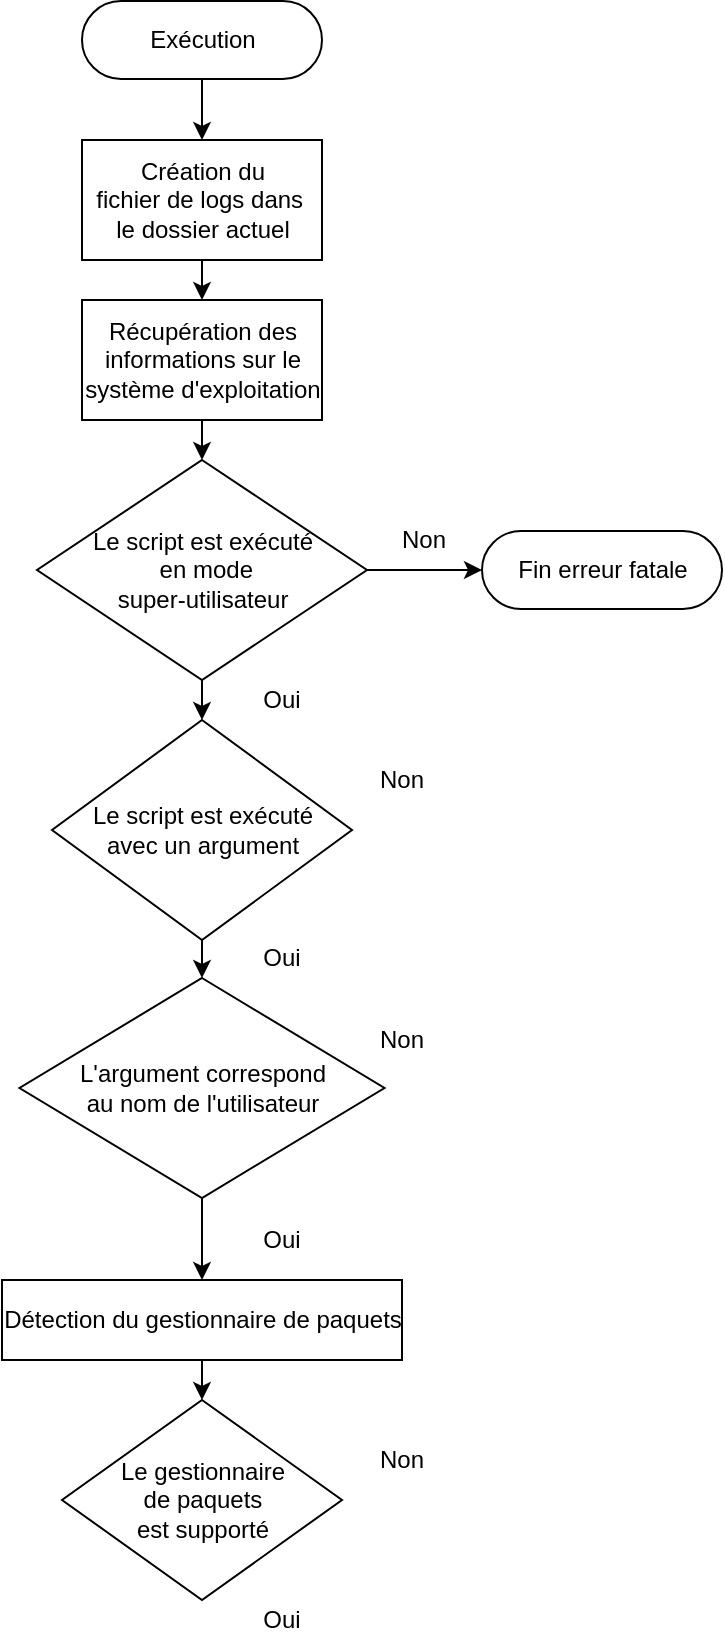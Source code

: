 <mxfile version="12.6.5" type="device"><diagram id="6IIZJYVjBucjpZLqwLj8" name="Page-1"><mxGraphModel dx="1108" dy="511" grid="1" gridSize="10" guides="1" tooltips="1" connect="1" arrows="1" fold="1" page="1" pageScale="1" pageWidth="827" pageHeight="1169" math="0" shadow="0"><root><mxCell id="0"/><mxCell id="1" parent="0"/><mxCell id="f9ViDcnhhf-zOW0SgpmC-7" style="edgeStyle=orthogonalEdgeStyle;rounded=0;orthogonalLoop=1;jettySize=auto;html=1;exitX=0.5;exitY=0.5;exitDx=0;exitDy=19.5;exitPerimeter=0;entryX=0.5;entryY=0;entryDx=0;entryDy=0;" edge="1" parent="1" source="f9ViDcnhhf-zOW0SgpmC-3" target="f9ViDcnhhf-zOW0SgpmC-6"><mxGeometry relative="1" as="geometry"/></mxCell><mxCell id="f9ViDcnhhf-zOW0SgpmC-3" value="&lt;span style=&quot;white-space: normal&quot;&gt;Exécution&lt;/span&gt;&lt;span style=&quot;white-space: normal&quot;&gt;&lt;br&gt;&lt;/span&gt;" style="html=1;dashed=0;whitespace=wrap;shape=mxgraph.dfd.start" vertex="1" parent="1"><mxGeometry x="160" y="40.5" width="120" height="39" as="geometry"/></mxCell><mxCell id="f9ViDcnhhf-zOW0SgpmC-5" value="Fin erreur fatale" style="html=1;dashed=0;whitespace=wrap;shape=mxgraph.dfd.start" vertex="1" parent="1"><mxGeometry x="360" y="305.5" width="120" height="39" as="geometry"/></mxCell><mxCell id="f9ViDcnhhf-zOW0SgpmC-9" style="edgeStyle=orthogonalEdgeStyle;rounded=0;orthogonalLoop=1;jettySize=auto;html=1;exitX=0.5;exitY=1;exitDx=0;exitDy=0;entryX=0.5;entryY=0;entryDx=0;entryDy=0;" edge="1" parent="1" source="f9ViDcnhhf-zOW0SgpmC-6" target="f9ViDcnhhf-zOW0SgpmC-8"><mxGeometry relative="1" as="geometry"/></mxCell><mxCell id="f9ViDcnhhf-zOW0SgpmC-6" value="Création du &lt;br&gt;fichier de logs dans&amp;nbsp;&lt;br&gt;le dossier actuel" style="html=1;dashed=0;whitespace=wrap;" vertex="1" parent="1"><mxGeometry x="160" y="110" width="120" height="60" as="geometry"/></mxCell><mxCell id="f9ViDcnhhf-zOW0SgpmC-13" style="edgeStyle=orthogonalEdgeStyle;rounded=0;orthogonalLoop=1;jettySize=auto;html=1;exitX=0.5;exitY=1;exitDx=0;exitDy=0;entryX=0.5;entryY=0;entryDx=0;entryDy=0;" edge="1" parent="1" source="f9ViDcnhhf-zOW0SgpmC-8" target="f9ViDcnhhf-zOW0SgpmC-10"><mxGeometry relative="1" as="geometry"/></mxCell><mxCell id="f9ViDcnhhf-zOW0SgpmC-8" value="Récupération des &lt;br&gt;informations sur le &lt;br&gt;système d'exploitation" style="html=1;dashed=0;whitespace=wrap;" vertex="1" parent="1"><mxGeometry x="160" y="190" width="120" height="60" as="geometry"/></mxCell><mxCell id="f9ViDcnhhf-zOW0SgpmC-18" style="edgeStyle=orthogonalEdgeStyle;rounded=0;orthogonalLoop=1;jettySize=auto;html=1;exitX=0.5;exitY=1;exitDx=0;exitDy=0;entryX=0.5;entryY=0;entryDx=0;entryDy=0;" edge="1" parent="1" source="f9ViDcnhhf-zOW0SgpmC-10" target="f9ViDcnhhf-zOW0SgpmC-17"><mxGeometry relative="1" as="geometry"/></mxCell><mxCell id="f9ViDcnhhf-zOW0SgpmC-40" style="edgeStyle=orthogonalEdgeStyle;rounded=0;orthogonalLoop=1;jettySize=auto;html=1;exitX=1;exitY=0.5;exitDx=0;exitDy=0;entryX=0;entryY=0.5;entryDx=0;entryDy=0;entryPerimeter=0;" edge="1" parent="1" source="f9ViDcnhhf-zOW0SgpmC-10" target="f9ViDcnhhf-zOW0SgpmC-5"><mxGeometry relative="1" as="geometry"/></mxCell><mxCell id="f9ViDcnhhf-zOW0SgpmC-10" value="Le script est exécuté&lt;br&gt;&amp;nbsp;en mode&lt;br&gt;super-utilisateur" style="shape=rhombus;html=1;dashed=0;whitespace=wrap;perimeter=rhombusPerimeter;" vertex="1" parent="1"><mxGeometry x="137.5" y="270" width="165" height="110" as="geometry"/></mxCell><mxCell id="f9ViDcnhhf-zOW0SgpmC-15" value="Non" style="text;html=1;strokeColor=none;fillColor=none;align=center;verticalAlign=middle;whiteSpace=wrap;rounded=0;" vertex="1" parent="1"><mxGeometry x="311.25" y="300" width="40" height="20" as="geometry"/></mxCell><mxCell id="f9ViDcnhhf-zOW0SgpmC-16" value="Oui" style="text;html=1;strokeColor=none;fillColor=none;align=center;verticalAlign=middle;whiteSpace=wrap;rounded=0;" vertex="1" parent="1"><mxGeometry x="240" y="380" width="40" height="20" as="geometry"/></mxCell><mxCell id="f9ViDcnhhf-zOW0SgpmC-25" style="edgeStyle=orthogonalEdgeStyle;rounded=0;orthogonalLoop=1;jettySize=auto;html=1;exitX=0.5;exitY=1;exitDx=0;exitDy=0;entryX=0.5;entryY=0;entryDx=0;entryDy=0;" edge="1" parent="1" source="f9ViDcnhhf-zOW0SgpmC-17" target="f9ViDcnhhf-zOW0SgpmC-24"><mxGeometry relative="1" as="geometry"/></mxCell><mxCell id="f9ViDcnhhf-zOW0SgpmC-17" value="Le script est exécuté &lt;br&gt;avec un argument" style="shape=rhombus;html=1;dashed=0;whitespace=wrap;perimeter=rhombusPerimeter;" vertex="1" parent="1"><mxGeometry x="145" y="400" width="150" height="110" as="geometry"/></mxCell><mxCell id="f9ViDcnhhf-zOW0SgpmC-21" value="Non" style="text;html=1;strokeColor=none;fillColor=none;align=center;verticalAlign=middle;whiteSpace=wrap;rounded=0;" vertex="1" parent="1"><mxGeometry x="300" y="420" width="40" height="20" as="geometry"/></mxCell><mxCell id="f9ViDcnhhf-zOW0SgpmC-23" value="Oui" style="text;html=1;strokeColor=none;fillColor=none;align=center;verticalAlign=middle;whiteSpace=wrap;rounded=0;" vertex="1" parent="1"><mxGeometry x="240" y="509" width="40" height="20" as="geometry"/></mxCell><mxCell id="f9ViDcnhhf-zOW0SgpmC-31" style="edgeStyle=orthogonalEdgeStyle;rounded=0;orthogonalLoop=1;jettySize=auto;html=1;exitX=0.5;exitY=1;exitDx=0;exitDy=0;" edge="1" parent="1" source="f9ViDcnhhf-zOW0SgpmC-24" target="f9ViDcnhhf-zOW0SgpmC-30"><mxGeometry relative="1" as="geometry"/></mxCell><mxCell id="f9ViDcnhhf-zOW0SgpmC-24" value="L'argument correspond&lt;br&gt;au nom de l'utilisateur" style="rhombus;whiteSpace=wrap;html=1;" vertex="1" parent="1"><mxGeometry x="128.75" y="529" width="182.5" height="110" as="geometry"/></mxCell><mxCell id="f9ViDcnhhf-zOW0SgpmC-27" value="Non" style="text;html=1;strokeColor=none;fillColor=none;align=center;verticalAlign=middle;whiteSpace=wrap;rounded=0;" vertex="1" parent="1"><mxGeometry x="300" y="550" width="40" height="20" as="geometry"/></mxCell><mxCell id="f9ViDcnhhf-zOW0SgpmC-28" value="Oui" style="text;html=1;strokeColor=none;fillColor=none;align=center;verticalAlign=middle;whiteSpace=wrap;rounded=0;" vertex="1" parent="1"><mxGeometry x="240" y="650" width="40" height="20" as="geometry"/></mxCell><mxCell id="f9ViDcnhhf-zOW0SgpmC-35" style="edgeStyle=orthogonalEdgeStyle;rounded=0;orthogonalLoop=1;jettySize=auto;html=1;exitX=0.5;exitY=1;exitDx=0;exitDy=0;entryX=0.5;entryY=0;entryDx=0;entryDy=0;" edge="1" parent="1" source="f9ViDcnhhf-zOW0SgpmC-30" target="f9ViDcnhhf-zOW0SgpmC-34"><mxGeometry relative="1" as="geometry"/></mxCell><mxCell id="f9ViDcnhhf-zOW0SgpmC-30" value="Détection du gestionnaire de paquets" style="html=1;dashed=0;whitespace=wrap;" vertex="1" parent="1"><mxGeometry x="120" y="680" width="200" height="40" as="geometry"/></mxCell><mxCell id="f9ViDcnhhf-zOW0SgpmC-34" value="Le gestionnaire &lt;br&gt;de paquets&lt;br&gt;est supporté" style="shape=rhombus;html=1;dashed=0;whitespace=wrap;perimeter=rhombusPerimeter;" vertex="1" parent="1"><mxGeometry x="150" y="740" width="140" height="100" as="geometry"/></mxCell><mxCell id="f9ViDcnhhf-zOW0SgpmC-37" value="Non" style="text;html=1;strokeColor=none;fillColor=none;align=center;verticalAlign=middle;whiteSpace=wrap;rounded=0;" vertex="1" parent="1"><mxGeometry x="300" y="760" width="40" height="20" as="geometry"/></mxCell><mxCell id="f9ViDcnhhf-zOW0SgpmC-38" value="Oui" style="text;html=1;strokeColor=none;fillColor=none;align=center;verticalAlign=middle;whiteSpace=wrap;rounded=0;" vertex="1" parent="1"><mxGeometry x="240" y="840" width="40" height="20" as="geometry"/></mxCell></root></mxGraphModel></diagram></mxfile>